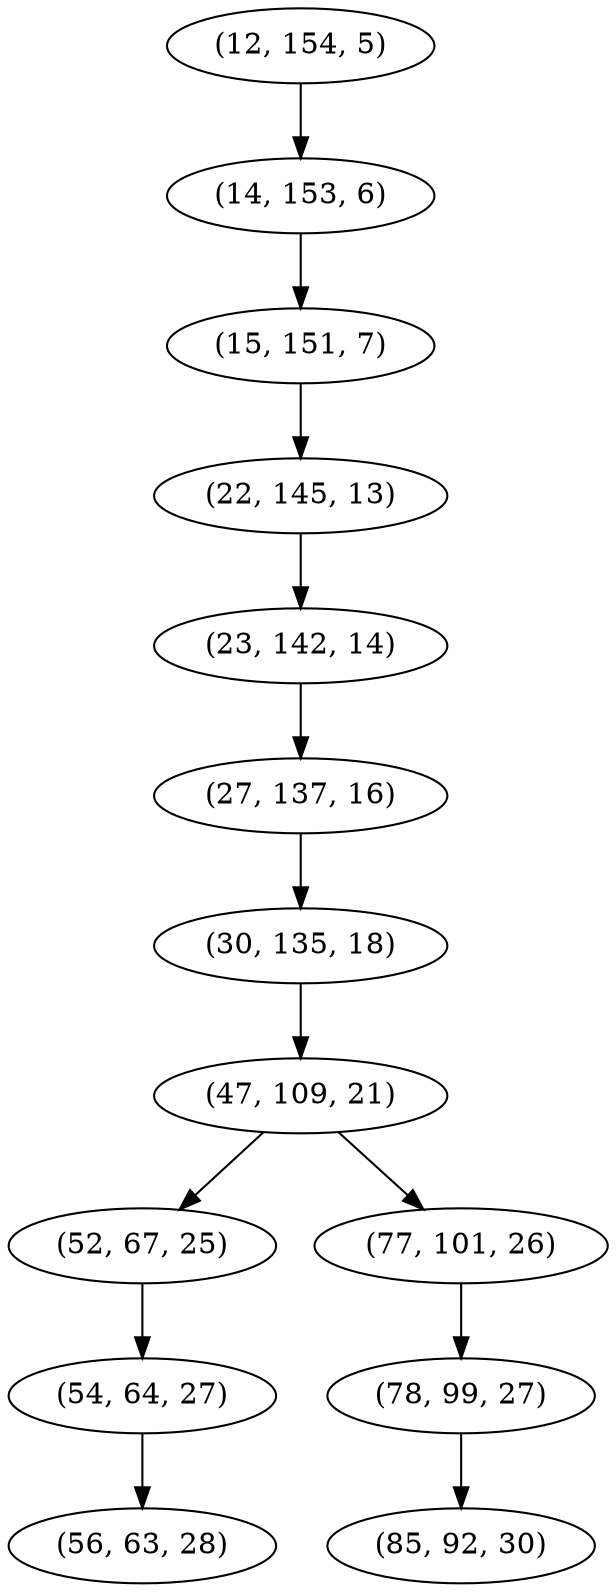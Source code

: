 digraph tree {
    "(12, 154, 5)";
    "(14, 153, 6)";
    "(15, 151, 7)";
    "(22, 145, 13)";
    "(23, 142, 14)";
    "(27, 137, 16)";
    "(30, 135, 18)";
    "(47, 109, 21)";
    "(52, 67, 25)";
    "(54, 64, 27)";
    "(56, 63, 28)";
    "(77, 101, 26)";
    "(78, 99, 27)";
    "(85, 92, 30)";
    "(12, 154, 5)" -> "(14, 153, 6)";
    "(14, 153, 6)" -> "(15, 151, 7)";
    "(15, 151, 7)" -> "(22, 145, 13)";
    "(22, 145, 13)" -> "(23, 142, 14)";
    "(23, 142, 14)" -> "(27, 137, 16)";
    "(27, 137, 16)" -> "(30, 135, 18)";
    "(30, 135, 18)" -> "(47, 109, 21)";
    "(47, 109, 21)" -> "(52, 67, 25)";
    "(47, 109, 21)" -> "(77, 101, 26)";
    "(52, 67, 25)" -> "(54, 64, 27)";
    "(54, 64, 27)" -> "(56, 63, 28)";
    "(77, 101, 26)" -> "(78, 99, 27)";
    "(78, 99, 27)" -> "(85, 92, 30)";
}
